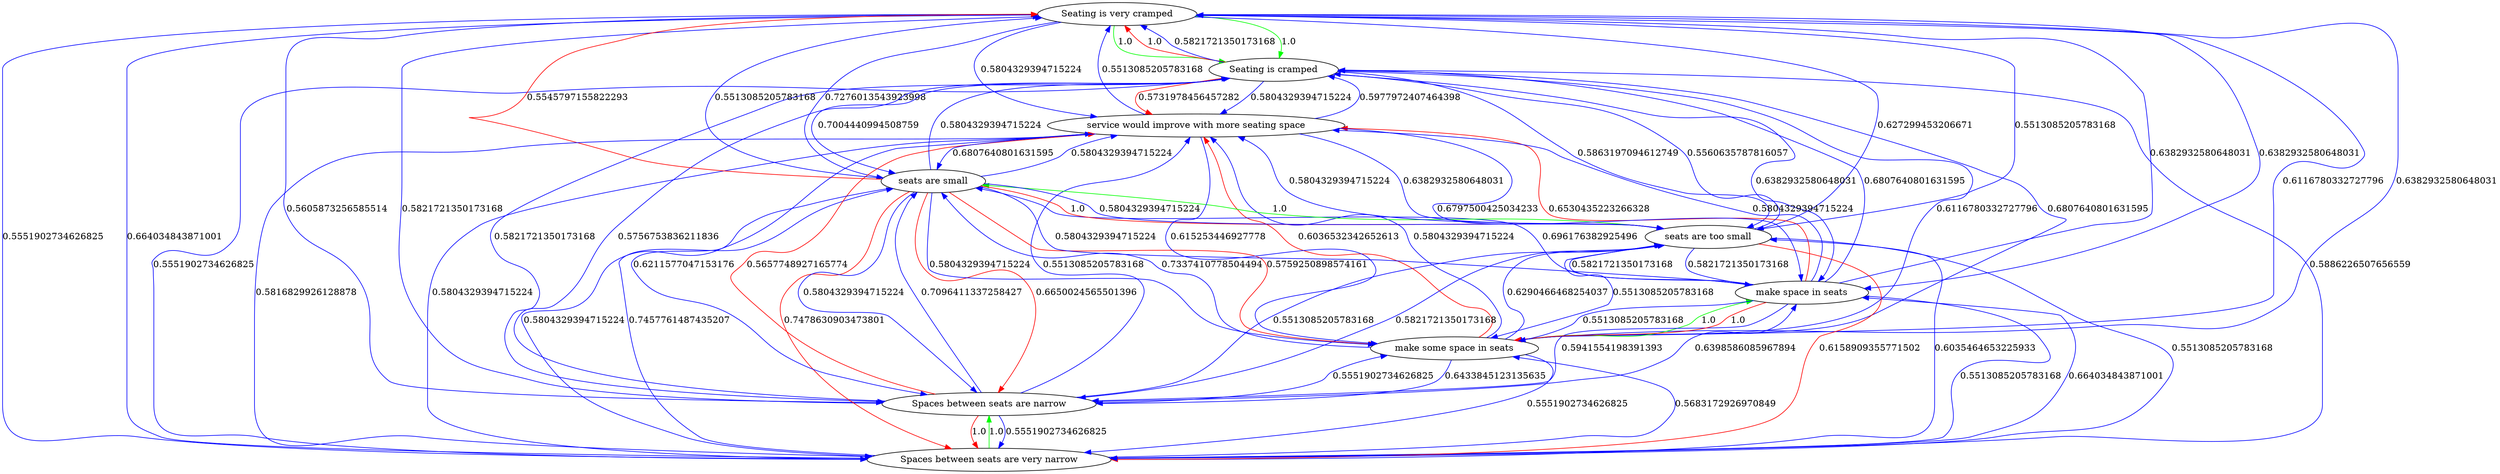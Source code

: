 digraph rawGraph {
"Seating is very cramped";"Seating is cramped";"Spaces between seats are very narrow";"Spaces between seats are narrow";"make some space in seats";"make space in seats";"seats are too small";"seats are small";"service would improve with more seating space";"Seating is very cramped" -> "Seating is cramped" [label=1.0] [color=green]
"Seating is very cramped" -> "Seating is cramped" [label=1.0] [color=green]
"Seating is cramped" -> "Seating is very cramped" [label=1.0] [color=red]
"Spaces between seats are very narrow" -> "Spaces between seats are narrow" [label=1.0] [color=green]
"Spaces between seats are narrow" -> "Spaces between seats are very narrow" [label=1.0] [color=red]
"Seating is very cramped" -> "Spaces between seats are narrow" [label=0.5605873256585514] [color=blue]
"Spaces between seats are very narrow" -> "Seating is very cramped" [label=0.664034843871001] [color=blue]
"Spaces between seats are very narrow" -> "Seating is cramped" [label=0.5886226507656559] [color=blue]
"Spaces between seats are narrow" -> "Seating is cramped" [label=0.5756753836211836] [color=blue]
"make some space in seats" -> "make space in seats" [label=1.0] [color=green]
"make space in seats" -> "make some space in seats" [label=1.0] [color=red]
"Seating is very cramped" -> "make some space in seats" [label=0.6116780332727796] [color=blue]
"Seating is very cramped" -> "make space in seats" [label=0.6382932580648031] [color=blue]
"Seating is cramped" -> "make some space in seats" [label=0.6116780332727796] [color=blue]
"Seating is cramped" -> "make space in seats" [label=0.6382932580648031] [color=blue]
"Spaces between seats are very narrow" -> "make some space in seats" [label=0.5683172926970849] [color=blue]
"Spaces between seats are very narrow" -> "make space in seats" [label=0.664034843871001] [color=blue]
"Spaces between seats are narrow" -> "make space in seats" [label=0.6398586085967894] [color=blue]
"make some space in seats" -> "Seating is very cramped" [label=0.6382932580648031] [color=blue]
"make some space in seats" -> "Seating is cramped" [label=0.6807640801631595] [color=blue]
"make some space in seats" -> "Spaces between seats are very narrow" [label=0.5551902734626825] [color=blue]
"make some space in seats" -> "Spaces between seats are narrow" [label=0.6433845123135635] [color=blue]
"make space in seats" -> "Seating is very cramped" [label=0.6382932580648031] [color=blue]
"make space in seats" -> "Seating is cramped" [label=0.6807640801631595] [color=blue]
"make space in seats" -> "Spaces between seats are narrow" [label=0.5941554198391393] [color=blue]
"seats are too small" -> "seats are small" [label=1.0] [color=green]
"seats are small" -> "seats are too small" [label=1.0] [color=red]
"Seating is very cramped" -> "seats are too small" [label=0.627299453206671] [color=blue]
"Seating is very cramped" -> "seats are small" [label=0.7276013543923998] [color=blue]
"Seating is cramped" -> "seats are too small" [label=0.5863197094612749] [color=blue]
"Seating is cramped" -> "seats are small" [label=0.7004440994508759] [color=blue]
"Spaces between seats are very narrow" -> "seats are too small" [label=0.6035464653225933] [color=blue]
"Spaces between seats are very narrow" -> "seats are small" [label=0.7457761487435207] [color=blue]
"Spaces between seats are narrow" -> "seats are too small" [label=0.5513085205783168] [color=blue]
"Spaces between seats are narrow" -> "seats are small" [label=0.7096411337258427] [color=blue]
"make some space in seats" -> "seats are too small" [label=0.6290466468254037] [color=blue]
"make some space in seats" -> "seats are small" [label=0.7337410778504494] [color=blue]
"make space in seats" -> "seats are too small" [label=0.5821721350173168] [color=blue]
"make space in seats" -> "seats are small" [label=0.696176382925496] [color=blue]
"seats are too small" -> "Seating is cramped" [label=0.5560635787816057] [color=blue]
"seats are too small" -> "Spaces between seats are very narrow" [label=0.6158909355771502] [color=red]
"seats are too small" -> "make space in seats" [label=0.5821721350173168] [color=blue]
"seats are small" -> "Seating is very cramped" [label=0.5545797155822293] [color=red]
"seats are small" -> "Spaces between seats are very narrow" [label=0.7478630903473801] [color=red]
"seats are small" -> "Spaces between seats are narrow" [label=0.6650024565501396] [color=red]
"seats are small" -> "make some space in seats" [label=0.5759250898574161] [color=red]
"Seating is cramped" -> "service would improve with more seating space" [label=0.5731978456457282] [color=red]
"Spaces between seats are narrow" -> "service would improve with more seating space" [label=0.5657748927165774] [color=red]
"make some space in seats" -> "service would improve with more seating space" [label=0.6036532342652613] [color=red]
"make space in seats" -> "service would improve with more seating space" [label=0.6530435223266328] [color=red]
"seats are too small" -> "service would improve with more seating space" [label=0.5804329394715224] [color=blue]
"seats are small" -> "service would improve with more seating space" [label=0.5804329394715224] [color=blue]
"service would improve with more seating space" -> "Seating is cramped" [label=0.5977972407464398] [color=blue]
"service would improve with more seating space" -> "Spaces between seats are very narrow" [label=0.5816829926128878] [color=blue]
"service would improve with more seating space" -> "Spaces between seats are narrow" [label=0.6211577047153176] [color=blue]
"service would improve with more seating space" -> "make some space in seats" [label=0.615253446927778] [color=blue]
"service would improve with more seating space" -> "make space in seats" [label=0.6797500425034233] [color=blue]
"service would improve with more seating space" -> "seats are too small" [label=0.6382932580648031] [color=blue]
"service would improve with more seating space" -> "seats are small" [label=0.6807640801631595] [color=blue]
"Seating is very cramped" -> "service would improve with more seating space" [label=0.5804329394715224] [color=blue]
"Seating is very cramped" -> "Spaces between seats are very narrow" [label=0.5551902734626825] [color=blue]
"Seating is cramped" -> "Spaces between seats are narrow" [label=0.5821721350173168] [color=blue]
"Seating is cramped" -> "service would improve with more seating space" [label=0.5804329394715224] [color=blue]
"Seating is cramped" -> "Spaces between seats are very narrow" [label=0.5551902734626825] [color=blue]
"Seating is cramped" -> "Seating is very cramped" [label=0.5821721350173168] [color=blue]
"Spaces between seats are very narrow" -> "service would improve with more seating space" [label=0.5804329394715224] [color=blue]
"Spaces between seats are narrow" -> "service would improve with more seating space" [label=0.5513085205783168] [color=blue]
"Spaces between seats are narrow" -> "make some space in seats" [label=0.5551902734626825] [color=blue]
"Spaces between seats are narrow" -> "Spaces between seats are very narrow" [label=0.5551902734626825] [color=blue]
"Spaces between seats are narrow" -> "Seating is very cramped" [label=0.5821721350173168] [color=blue]
"make some space in seats" -> "service would improve with more seating space" [label=0.5804329394715224] [color=blue]
"make space in seats" -> "service would improve with more seating space" [label=0.5804329394715224] [color=blue]
"make space in seats" -> "make some space in seats" [label=0.5513085205783168] [color=blue]
"make space in seats" -> "Spaces between seats are very narrow" [label=0.5513085205783168] [color=blue]
"seats are too small" -> "Spaces between seats are narrow" [label=0.5821721350173168] [color=blue]
"seats are too small" -> "make some space in seats" [label=0.5513085205783168] [color=blue]
"seats are too small" -> "Spaces between seats are very narrow" [label=0.5513085205783168] [color=blue]
"seats are too small" -> "Seating is very cramped" [label=0.5513085205783168] [color=blue]
"seats are small" -> "Spaces between seats are narrow" [label=0.5804329394715224] [color=blue]
"seats are small" -> "make space in seats" [label=0.5804329394715224] [color=blue]
"seats are small" -> "seats are too small" [label=0.5804329394715224] [color=blue]
"seats are small" -> "Seating is cramped" [label=0.5804329394715224] [color=blue]
"seats are small" -> "Spaces between seats are very narrow" [label=0.5804329394715224] [color=blue]
"seats are small" -> "make some space in seats" [label=0.5804329394715224] [color=blue]
"service would improve with more seating space" -> "Seating is very cramped" [label=0.5513085205783168] [color=blue]
"seats are small" -> "Seating is very cramped" [label=0.5513085205783168] [color=blue]
}